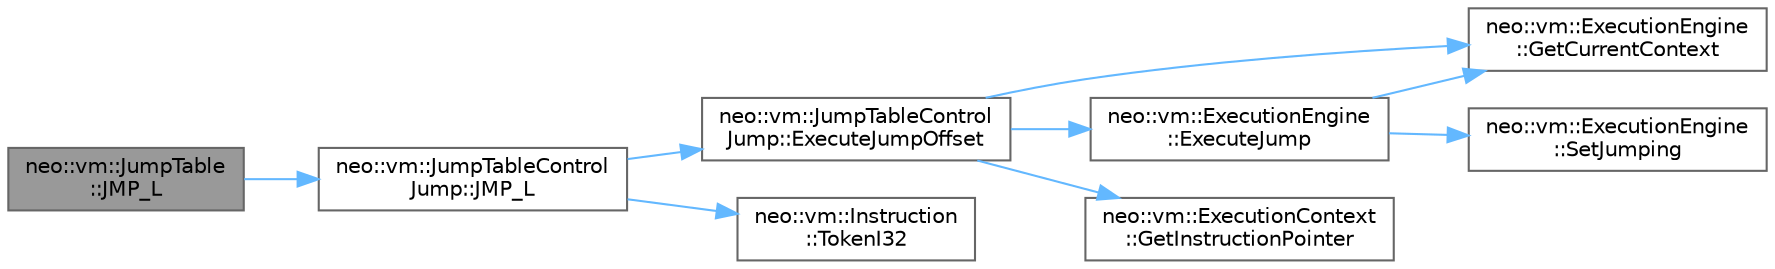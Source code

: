 digraph "neo::vm::JumpTable::JMP_L"
{
 // LATEX_PDF_SIZE
  bgcolor="transparent";
  edge [fontname=Helvetica,fontsize=10,labelfontname=Helvetica,labelfontsize=10];
  node [fontname=Helvetica,fontsize=10,shape=box,height=0.2,width=0.4];
  rankdir="LR";
  Node1 [id="Node000001",label="neo::vm::JumpTable\l::JMP_L",height=0.2,width=0.4,color="gray40", fillcolor="grey60", style="filled", fontcolor="black",tooltip=" "];
  Node1 -> Node2 [id="edge9_Node000001_Node000002",color="steelblue1",style="solid",tooltip=" "];
  Node2 [id="Node000002",label="neo::vm::JumpTableControl\lJump::JMP_L",height=0.2,width=0.4,color="grey40", fillcolor="white", style="filled",URL="$classneo_1_1vm_1_1_jump_table_control_jump.html#a3a7da0e62c13e06b89102b6fbe7e199b",tooltip=" "];
  Node2 -> Node3 [id="edge10_Node000002_Node000003",color="steelblue1",style="solid",tooltip=" "];
  Node3 [id="Node000003",label="neo::vm::JumpTableControl\lJump::ExecuteJumpOffset",height=0.2,width=0.4,color="grey40", fillcolor="white", style="filled",URL="$classneo_1_1vm_1_1_jump_table_control_jump.html#ad30d15efb2c0df829e066f5deaafe0fe",tooltip=" "];
  Node3 -> Node4 [id="edge11_Node000003_Node000004",color="steelblue1",style="solid",tooltip=" "];
  Node4 [id="Node000004",label="neo::vm::ExecutionEngine\l::ExecuteJump",height=0.2,width=0.4,color="grey40", fillcolor="white", style="filled",URL="$classneo_1_1vm_1_1_execution_engine.html#a9c1f5ae18961a2b8d61b7f95e28ffbaa",tooltip="Executes a jump operation."];
  Node4 -> Node5 [id="edge12_Node000004_Node000005",color="steelblue1",style="solid",tooltip=" "];
  Node5 [id="Node000005",label="neo::vm::ExecutionEngine\l::GetCurrentContext",height=0.2,width=0.4,color="grey40", fillcolor="white", style="filled",URL="$classneo_1_1vm_1_1_execution_engine.html#a8301f5b182f15a7c9302c1b65cbf9220",tooltip="Gets the current context."];
  Node4 -> Node6 [id="edge13_Node000004_Node000006",color="steelblue1",style="solid",tooltip=" "];
  Node6 [id="Node000006",label="neo::vm::ExecutionEngine\l::SetJumping",height=0.2,width=0.4,color="grey40", fillcolor="white", style="filled",URL="$classneo_1_1vm_1_1_execution_engine.html#ae90860e6f9f9747ba4b863b0d364db25",tooltip="Sets the jumping flag."];
  Node3 -> Node5 [id="edge14_Node000003_Node000005",color="steelblue1",style="solid",tooltip=" "];
  Node3 -> Node7 [id="edge15_Node000003_Node000007",color="steelblue1",style="solid",tooltip=" "];
  Node7 [id="Node000007",label="neo::vm::ExecutionContext\l::GetInstructionPointer",height=0.2,width=0.4,color="grey40", fillcolor="white", style="filled",URL="$classneo_1_1vm_1_1_execution_context.html#aa549d6eff2b85a9e6c66a442037b3144",tooltip="Gets the instruction pointer."];
  Node2 -> Node8 [id="edge16_Node000002_Node000008",color="steelblue1",style="solid",tooltip=" "];
  Node8 [id="Node000008",label="neo::vm::Instruction\l::TokenI32",height=0.2,width=0.4,color="grey40", fillcolor="white", style="filled",URL="$classneo_1_1vm_1_1_instruction.html#a4b9659619bb7729b1619e1c881263f0c",tooltip="Gets the first operand as int32_t."];
}
